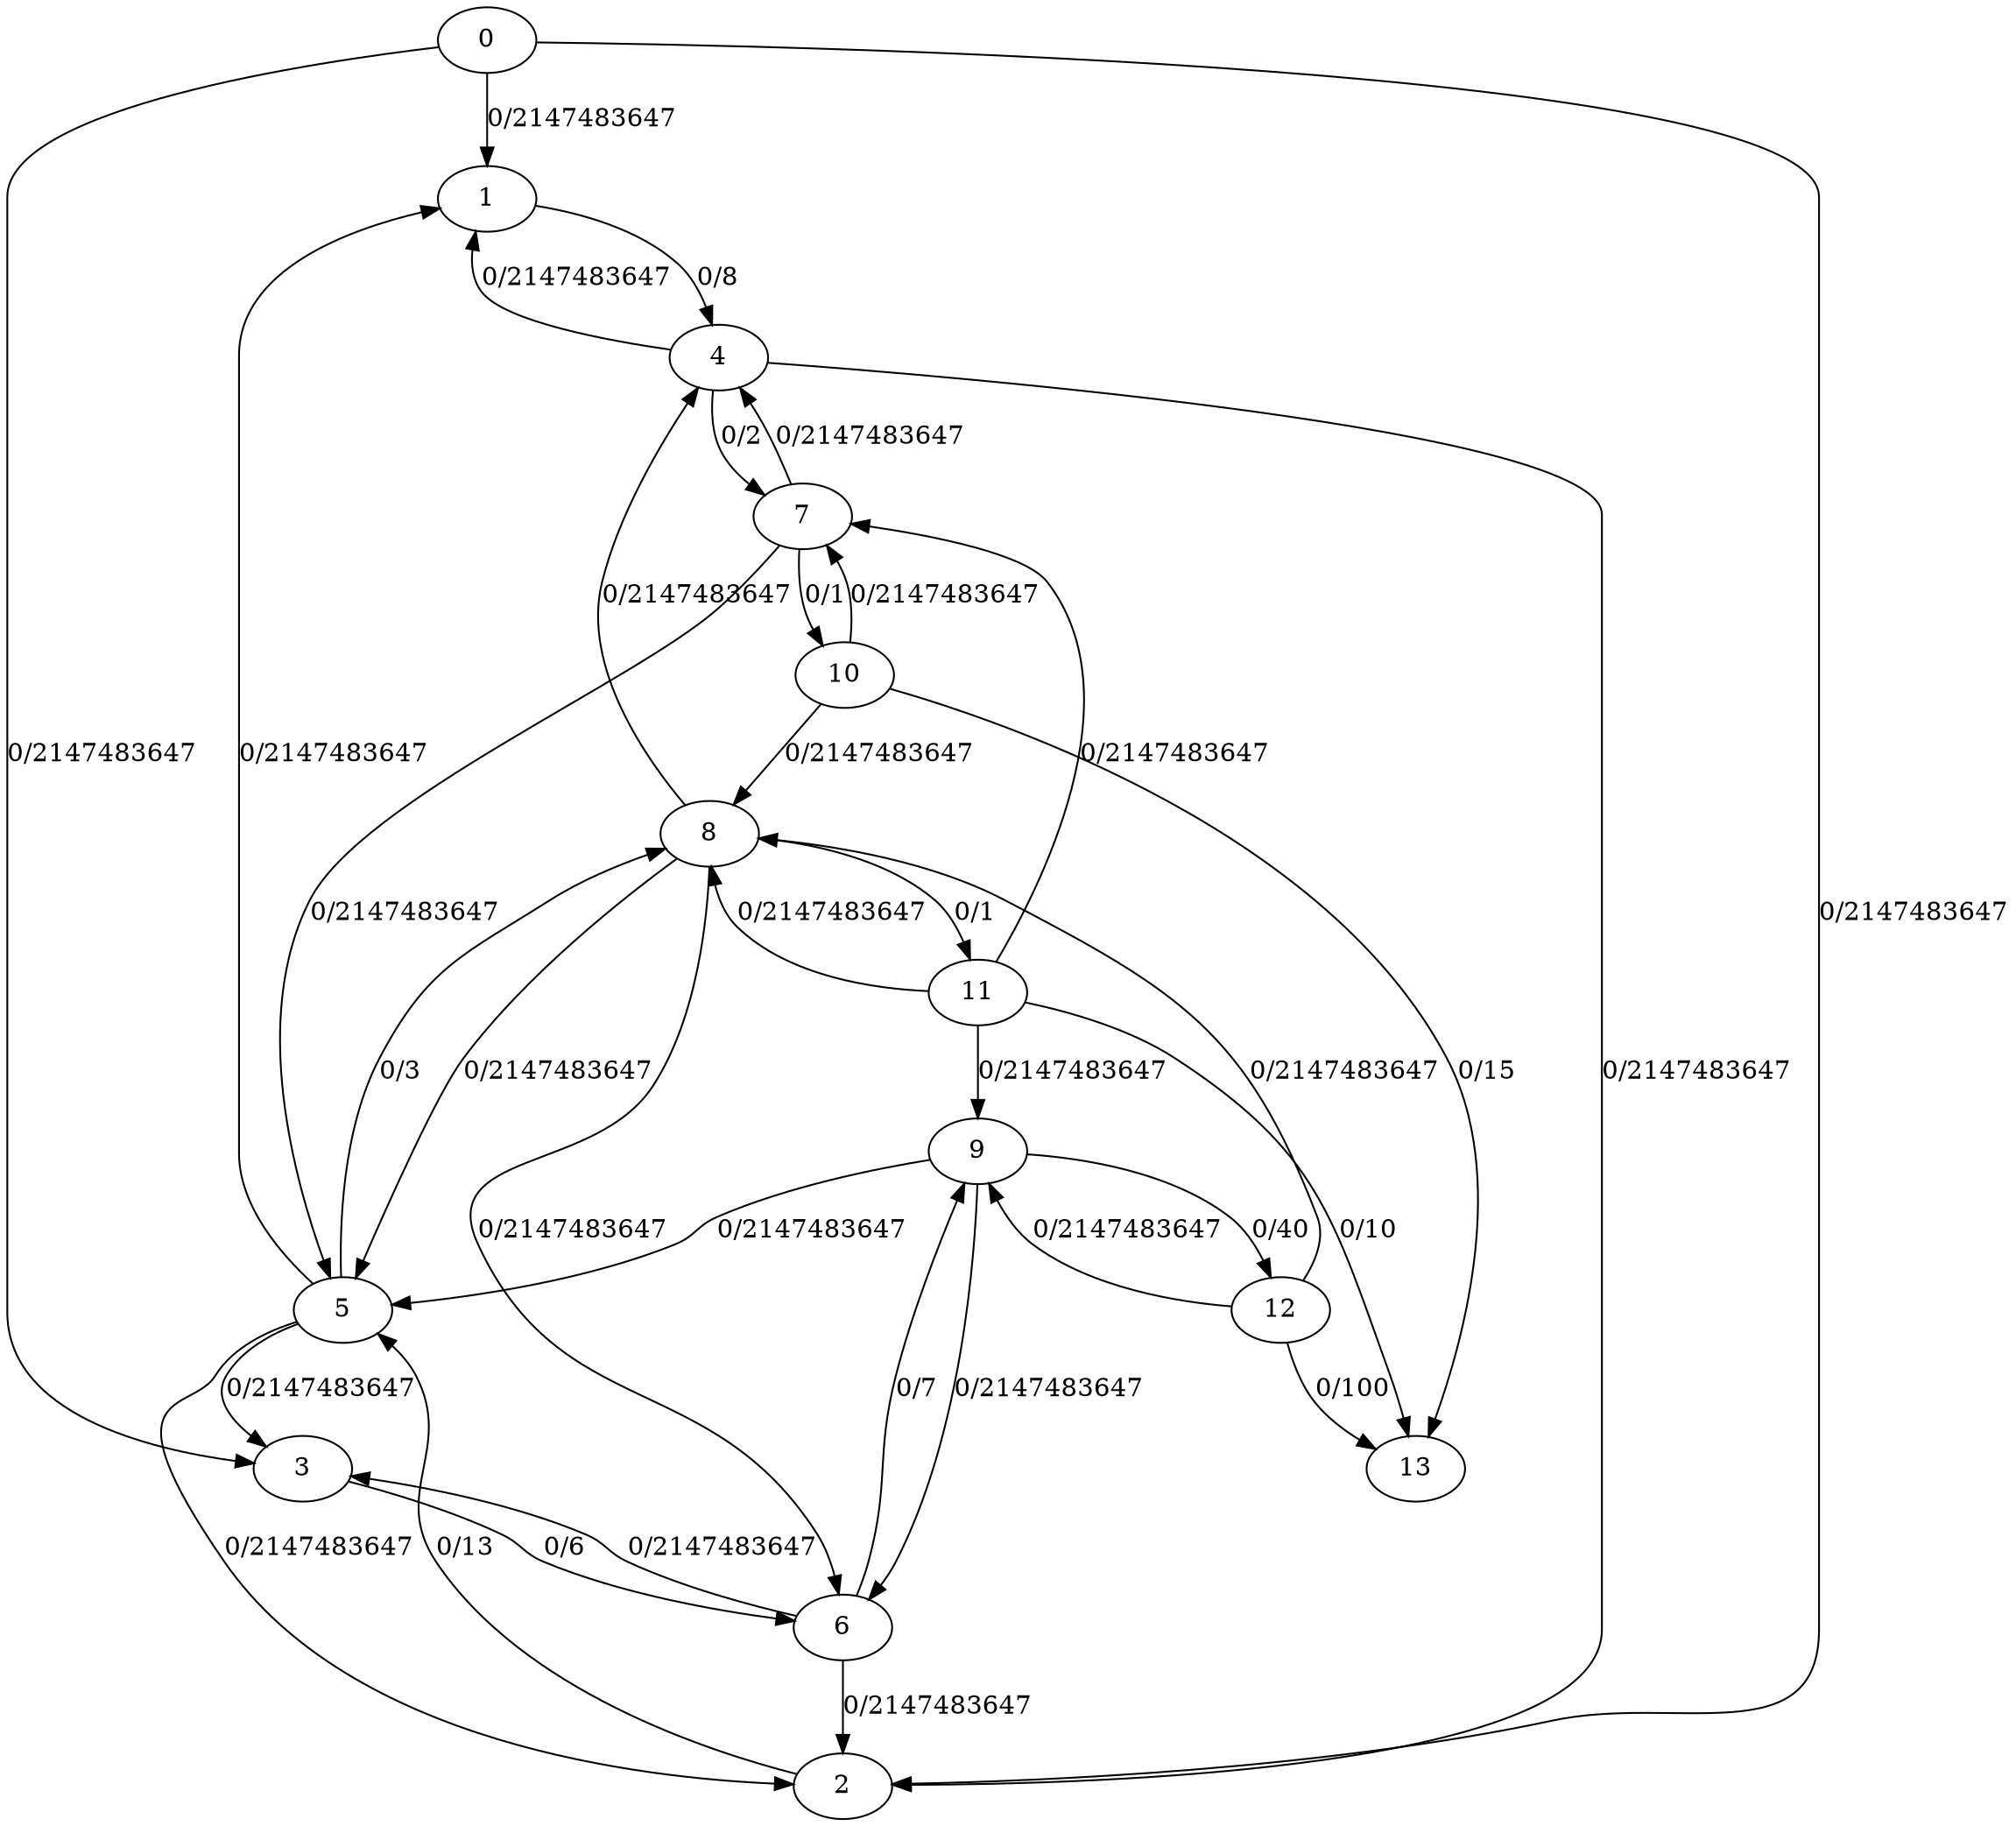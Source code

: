 digraph G{
0->1[label="0/2147483647"];
0->2[label="0/2147483647"];
0->3[label="0/2147483647"];
1->4[label="0/8"];
2->5[label="0/13"];
3->6[label="0/6"];
4->1[label="0/2147483647"];
4->2[label="0/2147483647"];
4->7[label="0/2"];
5->2[label="0/2147483647"];
5->1[label="0/2147483647"];
5->3[label="0/2147483647"];
5->8[label="0/3"];
6->3[label="0/2147483647"];
6->2[label="0/2147483647"];
6->9[label="0/7"];
7->4[label="0/2147483647"];
7->5[label="0/2147483647"];
7->10[label="0/1"];
8->5[label="0/2147483647"];
8->4[label="0/2147483647"];
8->6[label="0/2147483647"];
8->11[label="0/1"];
9->6[label="0/2147483647"];
9->5[label="0/2147483647"];
9->12[label="0/40"];
10->7[label="0/2147483647"];
10->8[label="0/2147483647"];
10->13[label="0/15"];
11->8[label="0/2147483647"];
11->7[label="0/2147483647"];
11->9[label="0/2147483647"];
11->13[label="0/10"];
12->9[label="0/2147483647"];
12->8[label="0/2147483647"];
12->13[label="0/100"];
}

